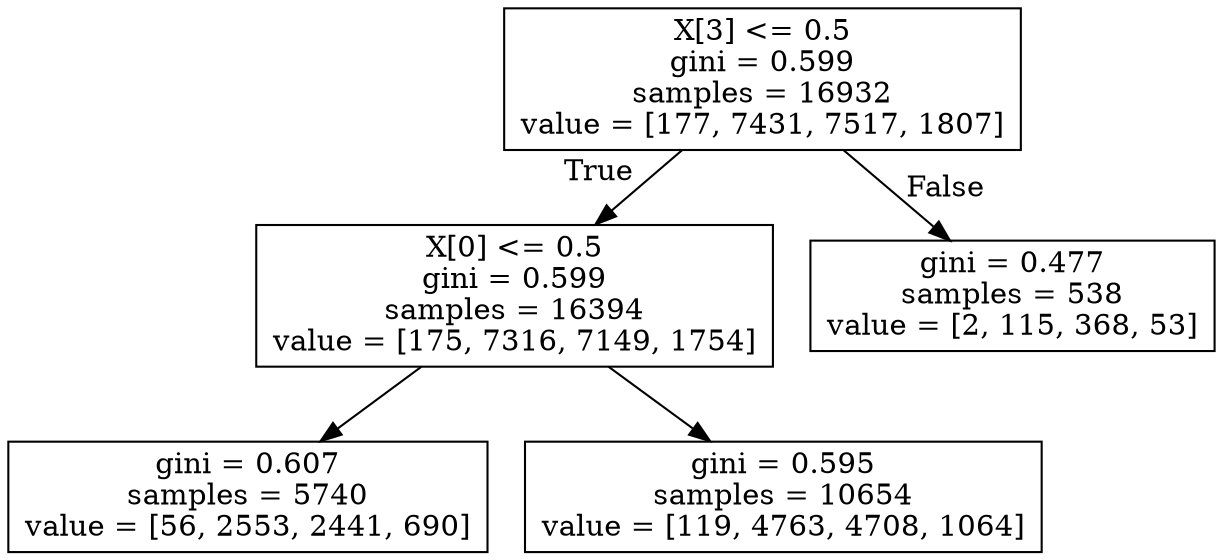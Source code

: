 digraph Tree {
node [shape=box] ;
0 [label="X[3] <= 0.5\ngini = 0.599\nsamples = 16932\nvalue = [177, 7431, 7517, 1807]"] ;
1 [label="X[0] <= 0.5\ngini = 0.599\nsamples = 16394\nvalue = [175, 7316, 7149, 1754]"] ;
0 -> 1 [labeldistance=2.5, labelangle=45, headlabel="True"] ;
2 [label="gini = 0.607\nsamples = 5740\nvalue = [56, 2553, 2441, 690]"] ;
1 -> 2 ;
3 [label="gini = 0.595\nsamples = 10654\nvalue = [119, 4763, 4708, 1064]"] ;
1 -> 3 ;
4 [label="gini = 0.477\nsamples = 538\nvalue = [2, 115, 368, 53]"] ;
0 -> 4 [labeldistance=2.5, labelangle=-45, headlabel="False"] ;
}